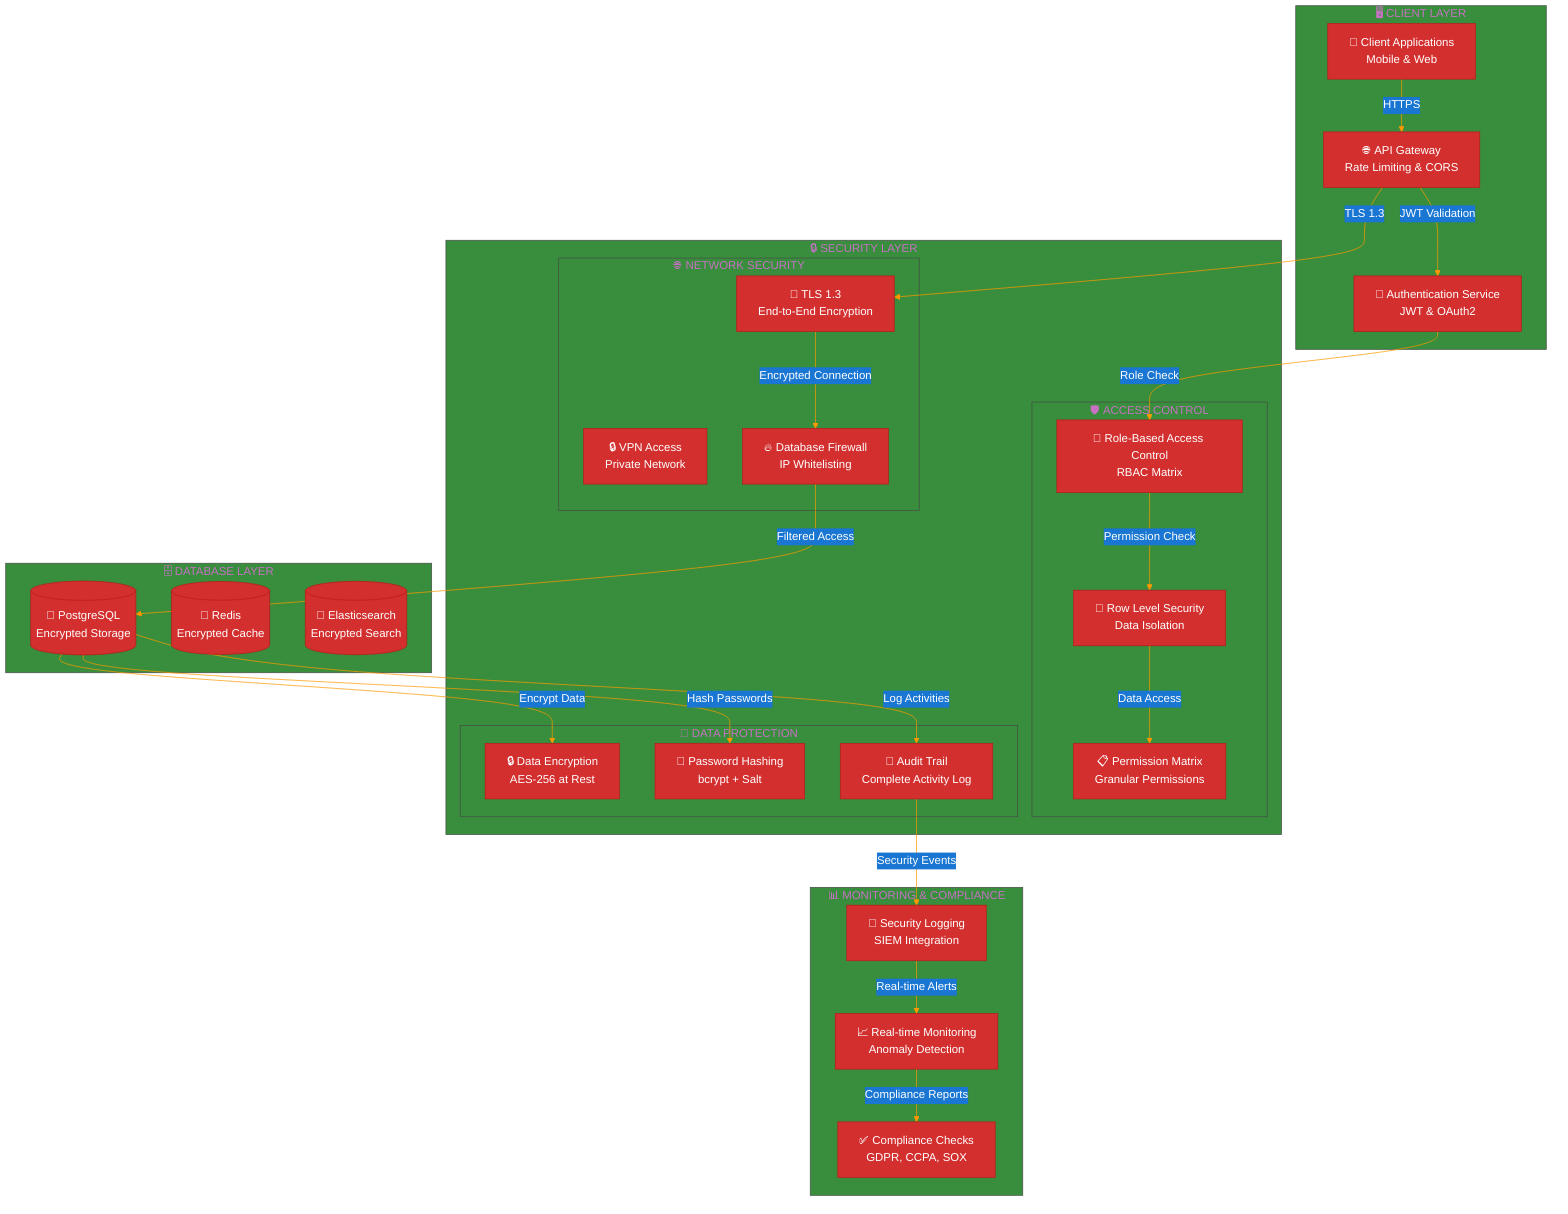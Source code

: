 %%{init: {'theme':'base', 'themeVariables': { 'primaryColor': '#d32f2f', 'primaryTextColor': '#fff', 'primaryBorderColor': '#b71c1c', 'lineColor': '#ff9800', 'secondaryColor': '#1976d2', 'tertiaryColor': '#388e3c'}}}%%
graph TB
    subgraph CLIENT_LAYER["🖥️ CLIENT LAYER"]
        CLIENT["📱 Client Applications<br/>Mobile & Web"]
        API_GW["🌐 API Gateway<br/>Rate Limiting & CORS"]
        AUTH_SVC["🔐 Authentication Service<br/>JWT & OAuth2"]
    end
    
    subgraph SECURITY_LAYER["🔒 SECURITY LAYER"]
        subgraph ACCESS_CONTROL["🛡️ ACCESS CONTROL"]
            RBAC["👥 Role-Based Access Control<br/>RBAC Matrix"]
            RLS["🔐 Row Level Security<br/>Data Isolation"]
            PERMISSIONS["📋 Permission Matrix<br/>Granular Permissions"]
        end
        
        subgraph DATA_PROTECTION["🔐 DATA PROTECTION"]
            ENCRYPTION["🔒 Data Encryption<br/>AES-256 at Rest"]
            HASHING["🔑 Password Hashing<br/>bcrypt + Salt"]
            AUDIT["📝 Audit Trail<br/>Complete Activity Log"]
        end
        
        subgraph NETWORK_SECURITY["🌐 NETWORK SECURITY"]
            TLS["🔐 TLS 1.3<br/>End-to-End Encryption"]
            VPN["🔒 VPN Access<br/>Private Network"]
            FIREWALL["🔥 Database Firewall<br/>IP Whitelisting"]
        end
    end
    
    subgraph DATABASE_LAYER["🗄️ DATABASE LAYER"]
        POSTGRES[("🐘 PostgreSQL<br/>Encrypted Storage")]
        REDIS[("🔴 Redis<br/>Encrypted Cache")]
        ELASTIC[("🔎 Elasticsearch<br/>Encrypted Search")]
    end
    
    subgraph MONITORING_LAYER["📊 MONITORING & COMPLIANCE"]
        LOGGING["📝 Security Logging<br/>SIEM Integration"]
        MONITORING["📈 Real-time Monitoring<br/>Anomaly Detection"]
        COMPLIANCE["✅ Compliance Checks<br/>GDPR, CCPA, SOX"]
    end
    
    %% Client to Security Flow
    CLIENT -->|"HTTPS"| API_GW
    API_GW -->|"JWT Validation"| AUTH_SVC
    AUTH_SVC -->|"Role Check"| RBAC
    RBAC -->|"Permission Check"| RLS
    RLS -->|"Data Access"| PERMISSIONS
    
    %% Network Security Flow
    API_GW -->|"TLS 1.3"| TLS
    TLS -->|"Encrypted Connection"| FIREWALL
    FIREWALL -->|"Filtered Access"| POSTGRES
    
    %% Data Protection Flow
    POSTGRES -->|"Encrypt Data"| ENCRYPTION
    POSTGRES -->|"Hash Passwords"| HASHING
    POSTGRES -->|"Log Activities"| AUDIT
    
    %% Monitoring Flow
    AUDIT -->|"Security Events"| LOGGING
    LOGGING -->|"Real-time Alerts"| MONITORING
    MONITORING -->|"Compliance Reports"| COMPLIANCE